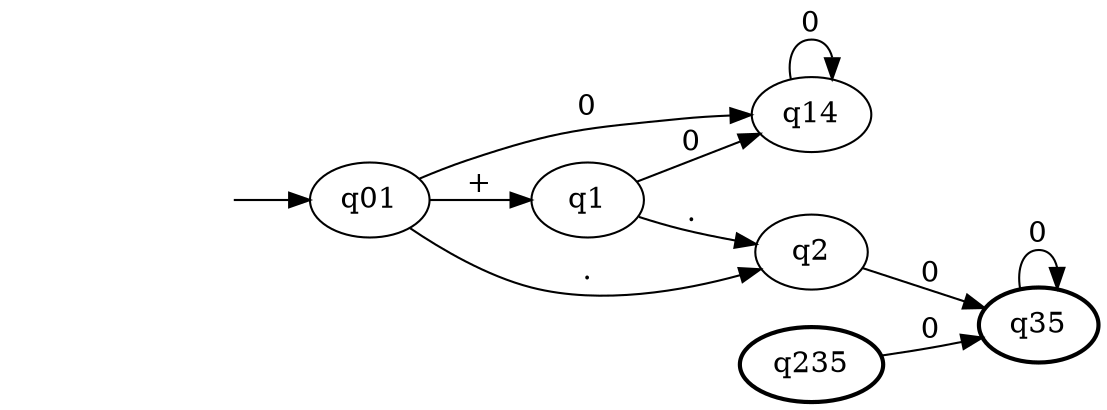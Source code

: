 digraph afd  { rankdir=LR;
	_invisible [style="invis"];
	q01;
	q1;
	q14;
	q2;
	q235 [penwidth="2"];
	q35 [penwidth="2"];
	_invisible -> q01 ;
	q01 -> q1 [label="+"];
	q01 -> q14 [label="0"];
	q01 -> q2 [label="."];
	q1 -> q14 [label="0"];
	q1 -> q2 [label="."];
	q14 -> q14 [label="0"];
	q2 -> q35 [label="0"];
	q235 -> q35 [label="0"];
	q35 -> q35 [label="0"];
}